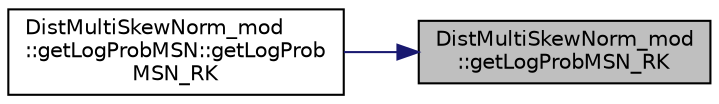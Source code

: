 digraph "DistMultiSkewNorm_mod::getLogProbMSN_RK"
{
 // LATEX_PDF_SIZE
  edge [fontname="Helvetica",fontsize="10",labelfontname="Helvetica",labelfontsize="10"];
  node [fontname="Helvetica",fontsize="10",shape=record];
  rankdir="RL";
  Node1 [label="DistMultiSkewNorm_mod\l::getLogProbMSN_RK",height=0.2,width=0.4,color="black", fillcolor="grey75", style="filled", fontcolor="black",tooltip="Return the log-probability-density-function value of obtaining Point from a Multivariate-Skew-Normal ..."];
  Node1 -> Node2 [dir="back",color="midnightblue",fontsize="10",style="solid",fontname="Helvetica"];
  Node2 [label="DistMultiSkewNorm_mod\l::getLogProbMSN::getLogProb\lMSN_RK",height=0.2,width=0.4,color="black", fillcolor="white", style="filled",URL="$interfaceDistMultiSkewNorm__mod_1_1getLogProbMSN.html#a9a4033fa3020d7a430456f77d3d2aea5",tooltip="Return the log-probability-density-function value of obtaining Point from a Multivariate-Skew-Normal ..."];
}

